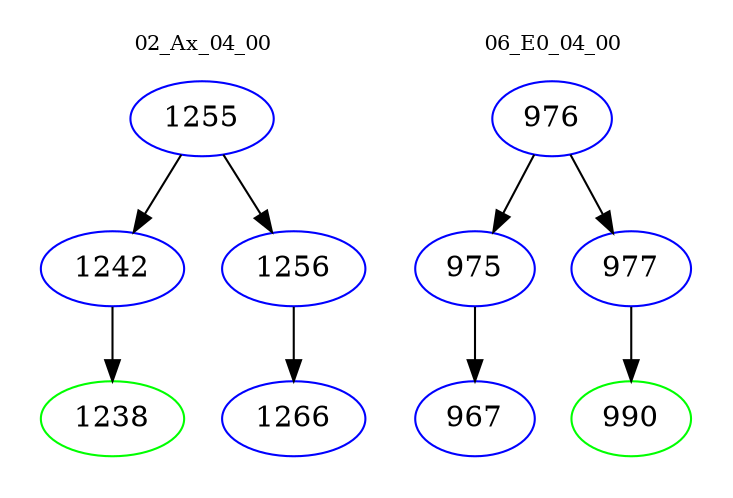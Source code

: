 digraph{
subgraph cluster_0 {
color = white
label = "02_Ax_04_00";
fontsize=10;
T0_1255 [label="1255", color="blue"]
T0_1255 -> T0_1242 [color="black"]
T0_1242 [label="1242", color="blue"]
T0_1242 -> T0_1238 [color="black"]
T0_1238 [label="1238", color="green"]
T0_1255 -> T0_1256 [color="black"]
T0_1256 [label="1256", color="blue"]
T0_1256 -> T0_1266 [color="black"]
T0_1266 [label="1266", color="blue"]
}
subgraph cluster_1 {
color = white
label = "06_E0_04_00";
fontsize=10;
T1_976 [label="976", color="blue"]
T1_976 -> T1_975 [color="black"]
T1_975 [label="975", color="blue"]
T1_975 -> T1_967 [color="black"]
T1_967 [label="967", color="blue"]
T1_976 -> T1_977 [color="black"]
T1_977 [label="977", color="blue"]
T1_977 -> T1_990 [color="black"]
T1_990 [label="990", color="green"]
}
}
